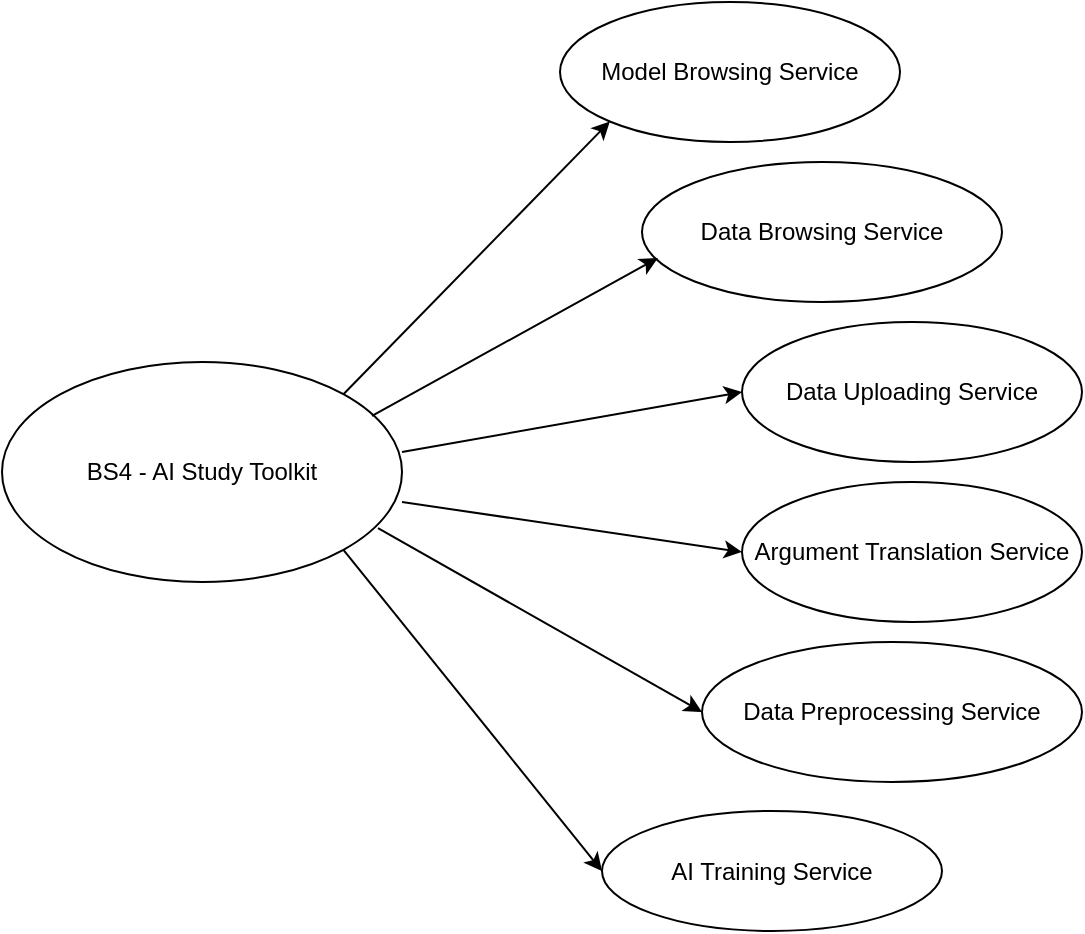 <mxfile version="20.4.0" type="github" pages="6">
  <diagram id="ZM9gZgmKnqBvIaOfygT9" name="第 1 页">
    <mxGraphModel dx="1554" dy="841" grid="1" gridSize="10" guides="1" tooltips="1" connect="1" arrows="1" fold="1" page="1" pageScale="1" pageWidth="827" pageHeight="1169" math="0" shadow="0">
      <root>
        <mxCell id="0" />
        <mxCell id="1" parent="0" />
        <mxCell id="tBWshUBjJdXFIDpicXeC-1" value="BS4 - AI Study Toolkit" style="ellipse;whiteSpace=wrap;html=1;" parent="1" vertex="1">
          <mxGeometry x="50" y="330" width="200" height="110" as="geometry" />
        </mxCell>
        <mxCell id="tBWshUBjJdXFIDpicXeC-2" value="" style="endArrow=classic;html=1;rounded=0;entryX=0;entryY=1;entryDx=0;entryDy=0;exitX=1;exitY=0;exitDx=0;exitDy=0;" parent="1" source="tBWshUBjJdXFIDpicXeC-1" target="tBWshUBjJdXFIDpicXeC-3" edge="1">
          <mxGeometry width="50" height="50" relative="1" as="geometry">
            <mxPoint x="210" y="350" as="sourcePoint" />
            <mxPoint x="350" y="260" as="targetPoint" />
          </mxGeometry>
        </mxCell>
        <mxCell id="tBWshUBjJdXFIDpicXeC-3" value="Model Browsing Service" style="ellipse;whiteSpace=wrap;html=1;" parent="1" vertex="1">
          <mxGeometry x="329" y="150" width="170" height="70" as="geometry" />
        </mxCell>
        <mxCell id="tBWshUBjJdXFIDpicXeC-4" value="Data Browsing Service" style="ellipse;whiteSpace=wrap;html=1;" parent="1" vertex="1">
          <mxGeometry x="370" y="230" width="180" height="70" as="geometry" />
        </mxCell>
        <mxCell id="tBWshUBjJdXFIDpicXeC-5" value="" style="endArrow=classic;html=1;rounded=0;entryX=0.044;entryY=0.686;entryDx=0;entryDy=0;exitX=0.925;exitY=0.245;exitDx=0;exitDy=0;exitPerimeter=0;entryPerimeter=0;" parent="1" source="tBWshUBjJdXFIDpicXeC-1" target="tBWshUBjJdXFIDpicXeC-4" edge="1">
          <mxGeometry width="50" height="50" relative="1" as="geometry">
            <mxPoint x="250" y="370" as="sourcePoint" />
            <mxPoint x="300" y="320" as="targetPoint" />
          </mxGeometry>
        </mxCell>
        <mxCell id="tBWshUBjJdXFIDpicXeC-6" value="Data Uploading Service" style="ellipse;whiteSpace=wrap;html=1;" parent="1" vertex="1">
          <mxGeometry x="420" y="310" width="170" height="70" as="geometry" />
        </mxCell>
        <mxCell id="tBWshUBjJdXFIDpicXeC-7" value="" style="endArrow=classic;html=1;rounded=0;entryX=0;entryY=0.5;entryDx=0;entryDy=0;" parent="1" target="tBWshUBjJdXFIDpicXeC-6" edge="1">
          <mxGeometry width="50" height="50" relative="1" as="geometry">
            <mxPoint x="250" y="375" as="sourcePoint" />
            <mxPoint x="340" y="280" as="targetPoint" />
          </mxGeometry>
        </mxCell>
        <mxCell id="tBWshUBjJdXFIDpicXeC-8" value="AI Training Service" style="ellipse;whiteSpace=wrap;html=1;" parent="1" vertex="1">
          <mxGeometry x="350" y="554.5" width="170" height="60" as="geometry" />
        </mxCell>
        <mxCell id="tBWshUBjJdXFIDpicXeC-9" value="" style="endArrow=classic;html=1;rounded=0;entryX=0;entryY=0.5;entryDx=0;entryDy=0;exitX=1;exitY=1;exitDx=0;exitDy=0;" parent="1" source="tBWshUBjJdXFIDpicXeC-1" target="tBWshUBjJdXFIDpicXeC-8" edge="1">
          <mxGeometry width="50" height="50" relative="1" as="geometry">
            <mxPoint x="240" y="410" as="sourcePoint" />
            <mxPoint x="380" y="380" as="targetPoint" />
          </mxGeometry>
        </mxCell>
        <mxCell id="tBWshUBjJdXFIDpicXeC-10" value="Data Preprocessing Service" style="ellipse;whiteSpace=wrap;html=1;" parent="1" vertex="1">
          <mxGeometry x="400" y="470" width="190" height="70" as="geometry" />
        </mxCell>
        <mxCell id="tBWshUBjJdXFIDpicXeC-11" value="" style="endArrow=classic;html=1;rounded=0;entryX=0;entryY=0.5;entryDx=0;entryDy=0;exitX=0.94;exitY=0.755;exitDx=0;exitDy=0;exitPerimeter=0;" parent="1" source="tBWshUBjJdXFIDpicXeC-1" target="tBWshUBjJdXFIDpicXeC-10" edge="1">
          <mxGeometry width="50" height="50" relative="1" as="geometry">
            <mxPoint x="250" y="390" as="sourcePoint" />
            <mxPoint x="390" y="360" as="targetPoint" />
          </mxGeometry>
        </mxCell>
        <mxCell id="tBWshUBjJdXFIDpicXeC-12" value="Argument Translation Service" style="ellipse;whiteSpace=wrap;html=1;" parent="1" vertex="1">
          <mxGeometry x="420" y="390" width="170" height="70" as="geometry" />
        </mxCell>
        <mxCell id="tBWshUBjJdXFIDpicXeC-13" value="" style="endArrow=classic;html=1;rounded=0;entryX=0;entryY=0.5;entryDx=0;entryDy=0;" parent="1" target="tBWshUBjJdXFIDpicXeC-12" edge="1">
          <mxGeometry width="50" height="50" relative="1" as="geometry">
            <mxPoint x="250" y="400" as="sourcePoint" />
            <mxPoint x="420" y="350" as="targetPoint" />
          </mxGeometry>
        </mxCell>
      </root>
    </mxGraphModel>
  </diagram>
  <diagram id="gby-gCS33DHgH4i-OSZS" name="第 2 页">
    <mxGraphModel dx="1554" dy="841" grid="1" gridSize="10" guides="1" tooltips="1" connect="1" arrows="1" fold="1" page="1" pageScale="1" pageWidth="1169" pageHeight="827" math="0" shadow="0">
      <root>
        <mxCell id="0" />
        <mxCell id="1" parent="0" />
        <mxCell id="F8Q_YgWVzUoTLWM0E3XX-31" value="" style="group;fontSize=15;" parent="1" vertex="1" connectable="0">
          <mxGeometry x="70" y="20" width="500" height="600" as="geometry" />
        </mxCell>
        <mxCell id="F8Q_YgWVzUoTLWM0E3XX-1" value="" style="ellipse;html=1;shape=startState;fillColor=#000000;strokeColor=#FFFFFF;fontSize=15;" parent="F8Q_YgWVzUoTLWM0E3XX-31" vertex="1">
          <mxGeometry x="249.107" width="26.786" height="27.692" as="geometry" />
        </mxCell>
        <mxCell id="F8Q_YgWVzUoTLWM0E3XX-2" value="" style="edgeStyle=orthogonalEdgeStyle;html=1;verticalAlign=bottom;endArrow=open;endSize=8;rounded=0;fontSize=15;" parent="F8Q_YgWVzUoTLWM0E3XX-31" source="F8Q_YgWVzUoTLWM0E3XX-1" edge="1">
          <mxGeometry relative="1" as="geometry">
            <mxPoint x="262.5" y="83.077" as="targetPoint" />
          </mxGeometry>
        </mxCell>
        <mxCell id="F8Q_YgWVzUoTLWM0E3XX-4" value="" style="rhombus;whiteSpace=wrap;html=1;fontSize=15;" parent="F8Q_YgWVzUoTLWM0E3XX-31" vertex="1">
          <mxGeometry x="226.786" y="83.077" width="71.429" height="36.923" as="geometry" />
        </mxCell>
        <mxCell id="F8Q_YgWVzUoTLWM0E3XX-5" value="no" style="edgeStyle=orthogonalEdgeStyle;html=1;align=left;verticalAlign=bottom;endArrow=open;endSize=8;rounded=0;exitX=0.5;exitY=1;exitDx=0;exitDy=0;fontSize=15;" parent="F8Q_YgWVzUoTLWM0E3XX-31" source="F8Q_YgWVzUoTLWM0E3XX-4" edge="1">
          <mxGeometry x="-0.733" y="16" relative="1" as="geometry">
            <mxPoint x="262.5" y="258.462" as="targetPoint" />
            <mxPoint as="offset" />
          </mxGeometry>
        </mxCell>
        <mxCell id="F8Q_YgWVzUoTLWM0E3XX-6" value="yes" style="edgeStyle=orthogonalEdgeStyle;html=1;align=left;verticalAlign=top;endArrow=open;endSize=8;rounded=0;exitX=0;exitY=0.5;exitDx=0;exitDy=0;fontSize=15;" parent="F8Q_YgWVzUoTLWM0E3XX-31" source="F8Q_YgWVzUoTLWM0E3XX-4" edge="1">
          <mxGeometry x="-0.667" y="-30" relative="1" as="geometry">
            <mxPoint x="160.714" y="156.923" as="targetPoint" />
            <mxPoint as="offset" />
          </mxGeometry>
        </mxCell>
        <mxCell id="F8Q_YgWVzUoTLWM0E3XX-7" value="Does the user need a new model?" style="text;align=center;fontStyle=1;verticalAlign=middle;spacingLeft=3;spacingRight=3;strokeColor=none;rotatable=0;points=[[0,0.5],[1,0.5]];portConstraint=eastwest;fontSize=15;" parent="F8Q_YgWVzUoTLWM0E3XX-31" vertex="1">
          <mxGeometry x="334.821" y="55.385" width="71.429" height="36.923" as="geometry" />
        </mxCell>
        <mxCell id="F8Q_YgWVzUoTLWM0E3XX-8" value="Load the model" style="rounded=1;whiteSpace=wrap;html=1;strokeColor=#000000;fillColor=#FFFFFF;fontSize=15;" parent="F8Q_YgWVzUoTLWM0E3XX-31" vertex="1">
          <mxGeometry x="219.643" y="341.538" width="85.714" height="46.154" as="geometry" />
        </mxCell>
        <mxCell id="F8Q_YgWVzUoTLWM0E3XX-10" value="&lt;b style=&quot;font-size: 15px;&quot;&gt;Model&lt;br style=&quot;font-size: 15px;&quot;&gt;Browsing&lt;br style=&quot;font-size: 15px;&quot;&gt;Service&lt;/b&gt;" style="rounded=0;whiteSpace=wrap;html=1;shadow=0;strokeColor=none;fillColor=#CCCCCC;align=left;fontSize=15;" parent="F8Q_YgWVzUoTLWM0E3XX-31" vertex="1">
          <mxGeometry y="156.923" width="214.286" height="73.846" as="geometry" />
        </mxCell>
        <mxCell id="F8Q_YgWVzUoTLWM0E3XX-9" value="Browse the shared models and choose one to work on" style="rounded=1;whiteSpace=wrap;html=1;strokeColor=#000000;fillColor=#FFFFFF;shadow=0;fontSize=15;" parent="F8Q_YgWVzUoTLWM0E3XX-31" vertex="1">
          <mxGeometry x="75" y="166.154" width="133.929" height="55.385" as="geometry" />
        </mxCell>
        <mxCell id="F8Q_YgWVzUoTLWM0E3XX-14" value="" style="rhombus;whiteSpace=wrap;html=1;fontSize=15;" parent="F8Q_YgWVzUoTLWM0E3XX-31" vertex="1">
          <mxGeometry x="226.786" y="258.462" width="71.429" height="36.923" as="geometry" />
        </mxCell>
        <mxCell id="F8Q_YgWVzUoTLWM0E3XX-15" value="" style="edgeStyle=orthogonalEdgeStyle;html=1;align=left;verticalAlign=top;endArrow=open;endSize=8;rounded=0;exitX=0.75;exitY=1;exitDx=0;exitDy=0;entryX=0;entryY=0.5;entryDx=0;entryDy=0;fontSize=15;" parent="F8Q_YgWVzUoTLWM0E3XX-31" source="F8Q_YgWVzUoTLWM0E3XX-10" target="F8Q_YgWVzUoTLWM0E3XX-14" edge="1">
          <mxGeometry x="-0.667" y="-30" relative="1" as="geometry">
            <mxPoint x="187.5" y="360" as="targetPoint" />
            <mxPoint x="175" y="276.923" as="sourcePoint" />
            <Array as="points">
              <mxPoint x="160.714" y="276.923" />
            </Array>
            <mxPoint as="offset" />
          </mxGeometry>
        </mxCell>
        <mxCell id="F8Q_YgWVzUoTLWM0E3XX-16" value="" style="edgeStyle=orthogonalEdgeStyle;html=1;align=left;verticalAlign=top;endArrow=open;endSize=8;rounded=0;exitX=0.5;exitY=1;exitDx=0;exitDy=0;entryX=0.5;entryY=0;entryDx=0;entryDy=0;fontSize=15;" parent="F8Q_YgWVzUoTLWM0E3XX-31" source="F8Q_YgWVzUoTLWM0E3XX-14" target="F8Q_YgWVzUoTLWM0E3XX-8" edge="1">
          <mxGeometry x="-0.667" y="-30" relative="1" as="geometry">
            <mxPoint x="348.214" y="323.077" as="targetPoint" />
            <mxPoint x="262.5" y="323.077" as="sourcePoint" />
            <Array as="points" />
            <mxPoint as="offset" />
          </mxGeometry>
        </mxCell>
        <mxCell id="F8Q_YgWVzUoTLWM0E3XX-17" value="Does the user want to upload data?" style="text;align=center;fontStyle=1;verticalAlign=middle;spacingLeft=3;spacingRight=3;strokeColor=none;rotatable=0;points=[[0,0.5],[1,0.5]];portConstraint=eastwest;fontSize=15;" parent="F8Q_YgWVzUoTLWM0E3XX-31" vertex="1">
          <mxGeometry x="343.75" y="406.154" width="62.5" height="36.923" as="geometry" />
        </mxCell>
        <mxCell id="F8Q_YgWVzUoTLWM0E3XX-18" value="" style="rhombus;whiteSpace=wrap;html=1;fontSize=15;" parent="F8Q_YgWVzUoTLWM0E3XX-31" vertex="1">
          <mxGeometry x="226.786" y="438.462" width="71.429" height="36.923" as="geometry" />
        </mxCell>
        <mxCell id="F8Q_YgWVzUoTLWM0E3XX-23" value="" style="edgeStyle=orthogonalEdgeStyle;html=1;align=left;verticalAlign=top;endArrow=open;endSize=8;rounded=0;entryX=0.5;entryY=0;entryDx=0;entryDy=0;fontSize=15;" parent="F8Q_YgWVzUoTLWM0E3XX-31" target="F8Q_YgWVzUoTLWM0E3XX-18" edge="1">
          <mxGeometry x="-0.667" y="-30" relative="1" as="geometry">
            <mxPoint x="262.5" y="498.462" as="targetPoint" />
            <mxPoint x="262.5" y="387.692" as="sourcePoint" />
            <Array as="points" />
            <mxPoint as="offset" />
          </mxGeometry>
        </mxCell>
        <mxCell id="F8Q_YgWVzUoTLWM0E3XX-24" value="yes" style="edgeStyle=orthogonalEdgeStyle;html=1;align=left;verticalAlign=top;endArrow=open;endSize=8;rounded=0;exitX=0;exitY=0.5;exitDx=0;exitDy=0;fontSize=15;" parent="F8Q_YgWVzUoTLWM0E3XX-31" source="F8Q_YgWVzUoTLWM0E3XX-18" edge="1">
          <mxGeometry x="-0.567" relative="1" as="geometry">
            <mxPoint x="153.571" y="526.154" as="targetPoint" />
            <mxPoint x="219.643" y="461.538" as="sourcePoint" />
            <mxPoint as="offset" />
          </mxGeometry>
        </mxCell>
        <mxCell id="F8Q_YgWVzUoTLWM0E3XX-26" value="no" style="edgeStyle=orthogonalEdgeStyle;html=1;align=left;verticalAlign=top;endArrow=open;endSize=8;rounded=0;exitX=1;exitY=0.5;exitDx=0;exitDy=0;fontSize=15;" parent="F8Q_YgWVzUoTLWM0E3XX-31" source="F8Q_YgWVzUoTLWM0E3XX-18" edge="1">
          <mxGeometry x="-0.92" y="-5" relative="1" as="geometry">
            <mxPoint x="366.071" y="526.154" as="targetPoint" />
            <mxPoint x="421.429" y="466.154" as="sourcePoint" />
            <Array as="points">
              <mxPoint x="366.071" y="456.923" />
            </Array>
            <mxPoint as="offset" />
          </mxGeometry>
        </mxCell>
        <mxCell id="F8Q_YgWVzUoTLWM0E3XX-27" value="&lt;b style=&quot;font-size: 15px;&quot;&gt;Data &lt;br style=&quot;font-size: 15px;&quot;&gt;Uploading&lt;br style=&quot;font-size: 15px;&quot;&gt;Service&lt;/b&gt;" style="rounded=0;whiteSpace=wrap;html=1;shadow=0;strokeColor=none;fillColor=#CCCCCC;align=left;fontSize=15;" parent="F8Q_YgWVzUoTLWM0E3XX-31" vertex="1">
          <mxGeometry x="26.786" y="526.154" width="214.286" height="73.846" as="geometry" />
        </mxCell>
        <mxCell id="F8Q_YgWVzUoTLWM0E3XX-28" value="Upload the data" style="rounded=1;whiteSpace=wrap;html=1;strokeColor=#000000;fillColor=#FFFFFF;shadow=0;fontSize=15;" parent="F8Q_YgWVzUoTLWM0E3XX-31" vertex="1">
          <mxGeometry x="98.214" y="535.385" width="133.929" height="55.385" as="geometry" />
        </mxCell>
        <mxCell id="F8Q_YgWVzUoTLWM0E3XX-29" value="&lt;b style=&quot;font-size: 15px;&quot;&gt;Data &lt;br style=&quot;font-size: 15px;&quot;&gt;Browsing&lt;br style=&quot;font-size: 15px;&quot;&gt;Service&lt;/b&gt;" style="rounded=0;whiteSpace=wrap;html=1;shadow=0;strokeColor=none;fillColor=#CCCCCC;align=right;fontSize=15;" parent="F8Q_YgWVzUoTLWM0E3XX-31" vertex="1">
          <mxGeometry x="285.714" y="526.154" width="214.286" height="73.846" as="geometry" />
        </mxCell>
        <mxCell id="F8Q_YgWVzUoTLWM0E3XX-30" value="Browse the shared data and choose a data set" style="rounded=1;whiteSpace=wrap;html=1;strokeColor=#000000;fillColor=#FFFFFF;shadow=0;fontSize=15;" parent="F8Q_YgWVzUoTLWM0E3XX-31" vertex="1">
          <mxGeometry x="294.643" y="535.385" width="133.929" height="55.385" as="geometry" />
        </mxCell>
        <mxCell id="F8Q_YgWVzUoTLWM0E3XX-32" value="&lt;b style=&quot;font-size: 15px;&quot;&gt;Data &lt;br style=&quot;font-size: 15px;&quot;&gt;Preprocessing&lt;br style=&quot;font-size: 15px;&quot;&gt;Service&lt;/b&gt;" style="rounded=0;whiteSpace=wrap;html=1;shadow=0;strokeColor=none;fillColor=#CCCCCC;align=left;fontSize=15;" parent="1" vertex="1">
          <mxGeometry x="96.786" y="660.004" width="214.286" height="73.846" as="geometry" />
        </mxCell>
        <mxCell id="F8Q_YgWVzUoTLWM0E3XX-33" value="Preprocess the data" style="rounded=1;whiteSpace=wrap;html=1;strokeColor=#000000;fillColor=#FFFFFF;shadow=0;fontSize=15;" parent="1" vertex="1">
          <mxGeometry x="190" y="669.23" width="112.14" height="55.38" as="geometry" />
        </mxCell>
        <mxCell id="F8Q_YgWVzUoTLWM0E3XX-35" value="" style="edgeStyle=orthogonalEdgeStyle;html=1;align=left;verticalAlign=top;endArrow=open;endSize=8;rounded=0;fontSize=15;" parent="1" edge="1">
          <mxGeometry x="-0.667" y="-30" relative="1" as="geometry">
            <mxPoint x="225" y="660" as="targetPoint" />
            <mxPoint x="225" y="620" as="sourcePoint" />
            <Array as="points" />
            <mxPoint as="offset" />
          </mxGeometry>
        </mxCell>
        <mxCell id="F8Q_YgWVzUoTLWM0E3XX-36" value="" style="rhombus;whiteSpace=wrap;html=1;fontSize=15;" parent="1" vertex="1">
          <mxGeometry x="302.136" y="750.002" width="71.429" height="36.923" as="geometry" />
        </mxCell>
        <mxCell id="F8Q_YgWVzUoTLWM0E3XX-37" value="" style="edgeStyle=orthogonalEdgeStyle;html=1;align=left;verticalAlign=top;endArrow=open;endSize=8;rounded=0;entryX=1;entryY=0.5;entryDx=0;entryDy=0;fontSize=15;" parent="1" target="F8Q_YgWVzUoTLWM0E3XX-36" edge="1">
          <mxGeometry x="-0.667" y="-30" relative="1" as="geometry">
            <mxPoint x="370" y="730" as="targetPoint" />
            <mxPoint x="440" y="620" as="sourcePoint" />
            <Array as="points">
              <mxPoint x="440" y="769" />
            </Array>
            <mxPoint as="offset" />
          </mxGeometry>
        </mxCell>
        <mxCell id="F8Q_YgWVzUoTLWM0E3XX-39" value="" style="edgeStyle=orthogonalEdgeStyle;html=1;align=left;verticalAlign=top;endArrow=open;endSize=8;rounded=0;exitX=0.75;exitY=1;exitDx=0;exitDy=0;entryX=0;entryY=0.5;entryDx=0;entryDy=0;fontSize=15;" parent="1" target="F8Q_YgWVzUoTLWM0E3XX-36" edge="1">
          <mxGeometry x="-0.667" y="-30" relative="1" as="geometry">
            <mxPoint x="293.086" y="781.153" as="targetPoint" />
            <mxPoint x="227.014" y="734.999" as="sourcePoint" />
            <Array as="points">
              <mxPoint x="227" y="768" />
            </Array>
            <mxPoint as="offset" />
          </mxGeometry>
        </mxCell>
        <mxCell id="F8Q_YgWVzUoTLWM0E3XX-40" value="" style="edgeStyle=orthogonalEdgeStyle;html=1;align=left;verticalAlign=bottom;endArrow=open;endSize=8;rounded=0;exitX=0.5;exitY=1;exitDx=0;exitDy=0;entryX=0.5;entryY=0;entryDx=0;entryDy=0;fontSize=15;" parent="1" source="F8Q_YgWVzUoTLWM0E3XX-36" target="F8Q_YgWVzUoTLWM0E3XX-42" edge="1">
          <mxGeometry x="-0.733" y="16" relative="1" as="geometry">
            <mxPoint x="760" y="70" as="targetPoint" />
            <mxPoint x="345.89" y="810" as="sourcePoint" />
            <Array as="points">
              <mxPoint x="338" y="830" />
              <mxPoint x="610" y="830" />
              <mxPoint x="610" y="30" />
              <mxPoint x="806" y="30" />
            </Array>
            <mxPoint as="offset" />
          </mxGeometry>
        </mxCell>
        <mxCell id="F8Q_YgWVzUoTLWM0E3XX-42" value="" style="rhombus;whiteSpace=wrap;html=1;fontSize=15;" parent="1" vertex="1">
          <mxGeometry x="769.996" y="70.002" width="71.429" height="36.923" as="geometry" />
        </mxCell>
        <mxCell id="F8Q_YgWVzUoTLWM0E3XX-43" value="Does the user want to &#xa;specify other arguments?" style="text;align=center;fontStyle=1;verticalAlign=middle;spacingLeft=3;spacingRight=3;strokeColor=none;rotatable=0;points=[[0,0.5],[1,0.5]];portConstraint=eastwest;fontSize=15;" parent="1" vertex="1">
          <mxGeometry x="870" y="40.004" width="62.5" height="36.923" as="geometry" />
        </mxCell>
        <mxCell id="F8Q_YgWVzUoTLWM0E3XX-44" value="no" style="edgeStyle=orthogonalEdgeStyle;html=1;align=left;verticalAlign=bottom;endArrow=open;endSize=8;rounded=0;exitX=0.5;exitY=1;exitDx=0;exitDy=0;entryX=0.5;entryY=0;entryDx=0;entryDy=0;fontSize=15;" parent="1" target="F8Q_YgWVzUoTLWM0E3XX-48" edge="1">
          <mxGeometry x="-0.812" y="-26" relative="1" as="geometry">
            <mxPoint x="806" y="245.462" as="targetPoint" />
            <mxPoint x="806" y="107" as="sourcePoint" />
            <mxPoint as="offset" />
          </mxGeometry>
        </mxCell>
        <mxCell id="F8Q_YgWVzUoTLWM0E3XX-45" value="yes" style="edgeStyle=orthogonalEdgeStyle;html=1;align=left;verticalAlign=top;endArrow=open;endSize=8;rounded=0;exitX=1;exitY=0.5;exitDx=0;exitDy=0;entryX=0.343;entryY=-0.047;entryDx=0;entryDy=0;entryPerimeter=0;fontSize=15;" parent="1" source="F8Q_YgWVzUoTLWM0E3XX-42" target="F8Q_YgWVzUoTLWM0E3XX-46" edge="1">
          <mxGeometry x="-0.908" y="8" relative="1" as="geometry">
            <mxPoint x="940.014" y="176.923" as="targetPoint" />
            <mxPoint x="1006.086" y="121.538" as="sourcePoint" />
            <mxPoint as="offset" />
          </mxGeometry>
        </mxCell>
        <mxCell id="F8Q_YgWVzUoTLWM0E3XX-46" value="&lt;b style=&quot;font-size: 15px;&quot;&gt;Argument&lt;br style=&quot;font-size: 15px;&quot;&gt;Translation&lt;br style=&quot;font-size: 15px;&quot;&gt;Service&lt;br style=&quot;font-size: 15px;&quot;&gt;&lt;/b&gt;" style="rounded=0;whiteSpace=wrap;html=1;shadow=0;strokeColor=none;fillColor=#CCCCCC;align=right;fontSize=15;" parent="1" vertex="1">
          <mxGeometry x="860" y="140" width="230" height="73.85" as="geometry" />
        </mxCell>
        <mxCell id="F8Q_YgWVzUoTLWM0E3XX-47" value="Translate the user specified argument to machine learning arguments" style="rounded=1;whiteSpace=wrap;html=1;strokeColor=#000000;fillColor=#FFFFFF;shadow=0;fontSize=15;" parent="1" vertex="1">
          <mxGeometry x="868.93" y="149.23" width="151.07" height="55.38" as="geometry" />
        </mxCell>
        <mxCell id="F8Q_YgWVzUoTLWM0E3XX-48" value="" style="rhombus;whiteSpace=wrap;html=1;fontSize=15;" parent="1" vertex="1">
          <mxGeometry x="769.996" y="250.002" width="71.429" height="36.923" as="geometry" />
        </mxCell>
        <mxCell id="F8Q_YgWVzUoTLWM0E3XX-50" value="" style="edgeStyle=orthogonalEdgeStyle;html=1;align=left;verticalAlign=top;endArrow=open;endSize=8;rounded=0;entryX=1;entryY=0.5;entryDx=0;entryDy=0;exitX=0.352;exitY=0.995;exitDx=0;exitDy=0;exitPerimeter=0;fontSize=15;" parent="1" source="F8Q_YgWVzUoTLWM0E3XX-46" target="F8Q_YgWVzUoTLWM0E3XX-48" edge="1">
          <mxGeometry x="-0.667" y="-30" relative="1" as="geometry">
            <mxPoint x="841" y="270" as="targetPoint" />
            <mxPoint x="940.44" y="250" as="sourcePoint" />
            <Array as="points">
              <mxPoint x="941" y="268" />
            </Array>
            <mxPoint as="offset" />
          </mxGeometry>
        </mxCell>
        <mxCell id="F8Q_YgWVzUoTLWM0E3XX-52" value="&lt;b style=&quot;font-size: 15px;&quot;&gt;AI&lt;br style=&quot;font-size: 15px;&quot;&gt;Training&lt;br style=&quot;font-size: 15px;&quot;&gt;Service&lt;br style=&quot;font-size: 15px;&quot;&gt;&lt;/b&gt;" style="rounded=0;whiteSpace=wrap;html=1;shadow=0;strokeColor=none;fillColor=#CCCCCC;align=right;fontSize=15;" parent="1" vertex="1">
          <mxGeometry x="720" y="360" width="220" height="73.85" as="geometry" />
        </mxCell>
        <mxCell id="F8Q_YgWVzUoTLWM0E3XX-53" value="Train the AI mode" style="rounded=1;whiteSpace=wrap;html=1;strokeColor=#000000;fillColor=#FFFFFF;shadow=0;fontSize=15;" parent="1" vertex="1">
          <mxGeometry x="728.93" y="369.23" width="151.07" height="55.38" as="geometry" />
        </mxCell>
        <mxCell id="F8Q_YgWVzUoTLWM0E3XX-54" value="" style="edgeStyle=orthogonalEdgeStyle;html=1;align=left;verticalAlign=bottom;endArrow=open;endSize=8;rounded=0;exitX=0.5;exitY=1;exitDx=0;exitDy=0;entryX=0.386;entryY=-0.02;entryDx=0;entryDy=0;entryPerimeter=0;fontSize=15;" parent="1" source="F8Q_YgWVzUoTLWM0E3XX-48" target="F8Q_YgWVzUoTLWM0E3XX-52" edge="1">
          <mxGeometry x="-0.812" y="-26" relative="1" as="geometry">
            <mxPoint x="1029.71" y="573.002" as="targetPoint" />
            <mxPoint x="1030" y="390" as="sourcePoint" />
            <mxPoint as="offset" />
          </mxGeometry>
        </mxCell>
        <mxCell id="F8Q_YgWVzUoTLWM0E3XX-55" value="" style="rhombus;whiteSpace=wrap;html=1;fontSize=15;" parent="1" vertex="1">
          <mxGeometry x="768.746" y="500.002" width="71.429" height="36.923" as="geometry" />
        </mxCell>
        <mxCell id="F8Q_YgWVzUoTLWM0E3XX-57" value="" style="edgeStyle=orthogonalEdgeStyle;html=1;align=left;verticalAlign=top;endArrow=open;endSize=8;rounded=0;fontSize=15;" parent="1" edge="1">
          <mxGeometry x="-0.667" y="-30" relative="1" as="geometry">
            <mxPoint x="805.21" y="501.85" as="targetPoint" />
            <mxPoint x="805.65" y="433.85" as="sourcePoint" />
            <Array as="points">
              <mxPoint x="805.21" y="461.85" />
              <mxPoint x="805.21" y="461.85" />
            </Array>
            <mxPoint as="offset" />
          </mxGeometry>
        </mxCell>
        <mxCell id="F8Q_YgWVzUoTLWM0E3XX-58" value="Does the user want to share the model?" style="text;align=center;fontStyle=1;verticalAlign=middle;spacingLeft=3;spacingRight=3;strokeColor=none;rotatable=0;points=[[0,0.5],[1,0.5]];portConstraint=eastwest;fontSize=15;" parent="1" vertex="1">
          <mxGeometry x="923.21" y="470.004" width="62.5" height="36.923" as="geometry" />
        </mxCell>
        <mxCell id="F8Q_YgWVzUoTLWM0E3XX-59" value="" style="rhombus;whiteSpace=wrap;html=1;fontSize=15;" parent="1" vertex="1">
          <mxGeometry x="768.746" y="660.002" width="71.429" height="36.923" as="geometry" />
        </mxCell>
        <mxCell id="F8Q_YgWVzUoTLWM0E3XX-60" value="no" style="edgeStyle=orthogonalEdgeStyle;html=1;align=left;verticalAlign=bottom;endArrow=open;endSize=8;rounded=0;exitX=0.5;exitY=1;exitDx=0;exitDy=0;entryX=0.5;entryY=0;entryDx=0;entryDy=0;fontSize=15;" parent="1" source="F8Q_YgWVzUoTLWM0E3XX-55" target="F8Q_YgWVzUoTLWM0E3XX-59" edge="1">
          <mxGeometry x="-0.51" y="-26" relative="1" as="geometry">
            <mxPoint x="806" y="630" as="targetPoint" />
            <mxPoint x="760" y="590" as="sourcePoint" />
            <Array as="points">
              <mxPoint x="805" y="599" />
              <mxPoint x="804" y="620" />
            </Array>
            <mxPoint as="offset" />
          </mxGeometry>
        </mxCell>
        <mxCell id="F8Q_YgWVzUoTLWM0E3XX-61" value="Share the model" style="rounded=1;whiteSpace=wrap;html=1;strokeColor=#000000;fillColor=#FFFFFF;fontSize=15;" parent="1" vertex="1">
          <mxGeometry x="890" y="580" width="95.71" height="46.15" as="geometry" />
        </mxCell>
        <mxCell id="F8Q_YgWVzUoTLWM0E3XX-62" value="yes" style="edgeStyle=orthogonalEdgeStyle;html=1;align=left;verticalAlign=top;endArrow=open;endSize=8;rounded=0;exitX=1;exitY=0.5;exitDx=0;exitDy=0;entryX=0.5;entryY=0;entryDx=0;entryDy=0;fontSize=15;" parent="1" source="F8Q_YgWVzUoTLWM0E3XX-55" target="F8Q_YgWVzUoTLWM0E3XX-61" edge="1">
          <mxGeometry x="-0.977" relative="1" as="geometry">
            <mxPoint x="929.971" y="659.254" as="targetPoint" />
            <mxPoint x="910" y="580" as="sourcePoint" />
            <Array as="points">
              <mxPoint x="938" y="519" />
            </Array>
            <mxPoint as="offset" />
          </mxGeometry>
        </mxCell>
        <mxCell id="F8Q_YgWVzUoTLWM0E3XX-63" value="" style="edgeStyle=orthogonalEdgeStyle;html=1;align=left;verticalAlign=top;endArrow=open;endSize=8;rounded=0;fontSize=15;" parent="1" edge="1">
          <mxGeometry x="-0.667" y="-30" relative="1" as="geometry">
            <mxPoint x="841" y="680" as="targetPoint" />
            <mxPoint x="938" y="630" as="sourcePoint" />
            <Array as="points">
              <mxPoint x="938" y="680" />
              <mxPoint x="841" y="680" />
            </Array>
            <mxPoint as="offset" />
          </mxGeometry>
        </mxCell>
        <mxCell id="F8Q_YgWVzUoTLWM0E3XX-65" value="" style="edgeStyle=orthogonalEdgeStyle;html=1;align=left;verticalAlign=top;endArrow=open;endSize=8;rounded=0;exitX=0.5;exitY=1;exitDx=0;exitDy=0;entryX=0.5;entryY=0;entryDx=0;entryDy=0;fontSize=15;" parent="1" source="F8Q_YgWVzUoTLWM0E3XX-59" target="F8Q_YgWVzUoTLWM0E3XX-66" edge="1">
          <mxGeometry x="-0.667" y="-30" relative="1" as="geometry">
            <mxPoint x="790" y="770" as="targetPoint" />
            <mxPoint x="816.44" y="482" as="sourcePoint" />
            <Array as="points">
              <mxPoint x="805" y="770" />
              <mxPoint x="804" y="780" />
            </Array>
            <mxPoint as="offset" />
          </mxGeometry>
        </mxCell>
        <mxCell id="F8Q_YgWVzUoTLWM0E3XX-66" value="" style="ellipse;html=1;shape=endState;fillColor=#000000;strokeColor=#ff0000;shadow=0;fontSize=15;" parent="1" vertex="1">
          <mxGeometry x="789.46" y="770" width="30" height="30" as="geometry" />
        </mxCell>
      </root>
    </mxGraphModel>
  </diagram>
  <diagram id="9qN_0NGPByzpBwy45GEZ" name="第 3 页">
    <mxGraphModel dx="1554" dy="841" grid="1" gridSize="10" guides="1" tooltips="1" connect="1" arrows="1" fold="1" page="1" pageScale="1" pageWidth="1169" pageHeight="827" math="0" shadow="0">
      <root>
        <mxCell id="0" />
        <mxCell id="1" parent="0" />
        <mxCell id="7DTtcrkK7o2N1LtYchS--1" value="Healthcare Service Provider" style="rounded=0;whiteSpace=wrap;html=1;shadow=0;strokeColor=#000000;fontSize=15;fillColor=#CCCCCC;" parent="1" vertex="1">
          <mxGeometry x="350" y="284" width="220" height="80" as="geometry" />
        </mxCell>
        <mxCell id="7DTtcrkK7o2N1LtYchS--2" value="Medical Researchers" style="rounded=0;whiteSpace=wrap;html=1;shadow=0;strokeColor=#000000;fontSize=15;fillColor=none;" parent="1" vertex="1">
          <mxGeometry x="730" y="170" width="220" height="80" as="geometry" />
        </mxCell>
        <mxCell id="7DTtcrkK7o2N1LtYchS--3" value="Patients" style="rounded=0;whiteSpace=wrap;html=1;shadow=0;strokeColor=#000000;fontSize=15;fillColor=none;" parent="1" vertex="1">
          <mxGeometry x="730" y="414" width="220" height="80" as="geometry" />
        </mxCell>
        <mxCell id="7DTtcrkK7o2N1LtYchS--4" value="" style="endArrow=classic;html=1;rounded=0;fontSize=15;" parent="1" edge="1">
          <mxGeometry width="50" height="50" relative="1" as="geometry">
            <mxPoint x="70" y="260" as="sourcePoint" />
            <mxPoint x="140" y="260" as="targetPoint" />
          </mxGeometry>
        </mxCell>
        <mxCell id="7DTtcrkK7o2N1LtYchS--5" value="" style="rounded=0;whiteSpace=wrap;html=1;shadow=0;strokeColor=#000000;fontSize=15;fillColor=#CCCCCC;" parent="1" vertex="1">
          <mxGeometry x="70" y="301" width="70" height="30" as="geometry" />
        </mxCell>
        <mxCell id="7DTtcrkK7o2N1LtYchS--7" value="" style="rounded=0;whiteSpace=wrap;html=1;shadow=0;strokeColor=#000000;fontSize=15;fillColor=none;" parent="1" vertex="1">
          <mxGeometry x="70" y="365" width="70" height="30" as="geometry" />
        </mxCell>
        <mxCell id="7DTtcrkK7o2N1LtYchS--8" value="Business interaction" style="text;html=1;strokeColor=none;fillColor=none;align=center;verticalAlign=middle;whiteSpace=wrap;rounded=0;shadow=0;fontSize=15;" parent="1" vertex="1">
          <mxGeometry x="160" y="240" width="140" height="40" as="geometry" />
        </mxCell>
        <mxCell id="7DTtcrkK7o2N1LtYchS--9" value="Stakeholder" style="text;html=1;strokeColor=none;fillColor=none;align=left;verticalAlign=middle;whiteSpace=wrap;rounded=0;shadow=0;fontSize=15;" parent="1" vertex="1">
          <mxGeometry x="160" y="296" width="140" height="40" as="geometry" />
        </mxCell>
        <mxCell id="7DTtcrkK7o2N1LtYchS--10" value="&lt;div style=&quot;&quot;&gt;&lt;span style=&quot;background-color: initial;&quot;&gt;End Users&lt;/span&gt;&lt;/div&gt;" style="text;html=1;strokeColor=none;fillColor=none;align=left;verticalAlign=middle;whiteSpace=wrap;rounded=0;shadow=0;fontSize=15;" parent="1" vertex="1">
          <mxGeometry x="160" y="360" width="140" height="40" as="geometry" />
        </mxCell>
        <mxCell id="7DTtcrkK7o2N1LtYchS--11" value="" style="endArrow=classic;html=1;rounded=0;fontSize=15;exitX=0.343;exitY=1.013;exitDx=0;exitDy=0;entryX=0;entryY=0.75;entryDx=0;entryDy=0;exitPerimeter=0;" parent="1" source="7DTtcrkK7o2N1LtYchS--1" target="7DTtcrkK7o2N1LtYchS--3" edge="1">
          <mxGeometry width="50" height="50" relative="1" as="geometry">
            <mxPoint x="500" y="550" as="sourcePoint" />
            <mxPoint x="460" y="490" as="targetPoint" />
            <Array as="points">
              <mxPoint x="426" y="473" />
            </Array>
          </mxGeometry>
        </mxCell>
        <mxCell id="7DTtcrkK7o2N1LtYchS--12" value="Provide IOT devices" style="edgeLabel;html=1;align=center;verticalAlign=middle;resizable=0;points=[];fontSize=15;" parent="7DTtcrkK7o2N1LtYchS--11" vertex="1" connectable="0">
          <mxGeometry x="-0.131" y="2" relative="1" as="geometry">
            <mxPoint x="34" y="2" as="offset" />
          </mxGeometry>
        </mxCell>
        <mxCell id="7DTtcrkK7o2N1LtYchS--13" value="Share data" style="endArrow=classic;html=1;rounded=0;fontSize=15;entryX=0.684;entryY=0.988;entryDx=0;entryDy=0;entryPerimeter=0;" parent="1" target="7DTtcrkK7o2N1LtYchS--1" edge="1">
          <mxGeometry width="50" height="50" relative="1" as="geometry">
            <mxPoint x="730" y="440" as="sourcePoint" />
            <mxPoint x="640" y="370" as="targetPoint" />
            <Array as="points">
              <mxPoint x="500" y="440" />
            </Array>
          </mxGeometry>
        </mxCell>
        <mxCell id="7DTtcrkK7o2N1LtYchS--14" value="Share AI model" style="endArrow=classic;html=1;rounded=0;fontSize=15;entryX=0.325;entryY=-0.012;entryDx=0;entryDy=0;entryPerimeter=0;exitX=0;exitY=0.25;exitDx=0;exitDy=0;" parent="1" source="7DTtcrkK7o2N1LtYchS--2" target="7DTtcrkK7o2N1LtYchS--1" edge="1">
          <mxGeometry width="50" height="50" relative="1" as="geometry">
            <mxPoint x="730" y="196.96" as="sourcePoint" />
            <mxPoint x="500.48" y="120.0" as="targetPoint" />
            <Array as="points">
              <mxPoint x="422" y="189" />
            </Array>
          </mxGeometry>
        </mxCell>
        <mxCell id="7DTtcrkK7o2N1LtYchS--16" value="" style="endArrow=classic;html=1;rounded=0;fontSize=15;exitX=0.68;exitY=0;exitDx=0;exitDy=0;entryX=0;entryY=0.75;entryDx=0;entryDy=0;exitPerimeter=0;" parent="1" source="7DTtcrkK7o2N1LtYchS--1" edge="1">
          <mxGeometry width="50" height="50" relative="1" as="geometry">
            <mxPoint x="425.46" y="110.0" as="sourcePoint" />
            <mxPoint x="730" y="218.96" as="targetPoint" />
            <Array as="points">
              <mxPoint x="500" y="219" />
            </Array>
          </mxGeometry>
        </mxCell>
        <mxCell id="7DTtcrkK7o2N1LtYchS--17" value="Provide training platform" style="edgeLabel;html=1;align=center;verticalAlign=middle;resizable=0;points=[];fontSize=15;" parent="7DTtcrkK7o2N1LtYchS--16" vertex="1" connectable="0">
          <mxGeometry x="-0.131" y="2" relative="1" as="geometry">
            <mxPoint x="34" y="2" as="offset" />
          </mxGeometry>
        </mxCell>
      </root>
    </mxGraphModel>
  </diagram>
  <diagram id="9Kr7ji00fp_O0lQ42lx-" name="第 4 页">
    <mxGraphModel dx="1554" dy="841" grid="1" gridSize="10" guides="1" tooltips="1" connect="1" arrows="1" fold="1" page="1" pageScale="1" pageWidth="1169" pageHeight="827" math="0" shadow="0">
      <root>
        <mxCell id="0" />
        <mxCell id="1" parent="0" />
        <mxCell id="lbOEgNx5j9_hdITmpDD1-1" value="Healthcare Service Provider" style="shape=umlActor;verticalLabelPosition=bottom;verticalAlign=top;html=1;outlineConnect=0;shadow=0;strokeColor=#000000;fontSize=15;fillColor=none;" parent="1" vertex="1">
          <mxGeometry x="1010" y="460" width="50" height="100" as="geometry" />
        </mxCell>
        <mxCell id="lbOEgNx5j9_hdITmpDD1-4" value="" style="endArrow=none;dashed=1;html=1;rounded=0;fontSize=15;exitX=1;exitY=0.5;exitDx=0;exitDy=0;entryX=0.54;entryY=0.36;entryDx=0;entryDy=0;entryPerimeter=0;" parent="1" source="uTHesHLLFEAxmCigzYdv-8" target="lbOEgNx5j9_hdITmpDD1-1" edge="1">
          <mxGeometry width="50" height="50" relative="1" as="geometry">
            <mxPoint x="200" y="510" as="sourcePoint" />
            <mxPoint x="480" y="540" as="targetPoint" />
          </mxGeometry>
        </mxCell>
        <mxCell id="uTHesHLLFEAxmCigzYdv-1" value="&lt;b&gt;BS4 - AI Study Toolkit&lt;/b&gt;" style="ellipse;whiteSpace=wrap;html=1;fillColor=#d5e8d4;strokeColor=#82b366;" parent="1" vertex="1">
          <mxGeometry x="220" y="205.5" width="200" height="110" as="geometry" />
        </mxCell>
        <mxCell id="uTHesHLLFEAxmCigzYdv-2" value="" style="endArrow=classic;html=1;rounded=0;entryX=0;entryY=1;entryDx=0;entryDy=0;exitX=1;exitY=0;exitDx=0;exitDy=0;" parent="1" source="uTHesHLLFEAxmCigzYdv-1" target="uTHesHLLFEAxmCigzYdv-3" edge="1">
          <mxGeometry width="50" height="50" relative="1" as="geometry">
            <mxPoint x="380" y="225.5" as="sourcePoint" />
            <mxPoint x="520" y="135.5" as="targetPoint" />
          </mxGeometry>
        </mxCell>
        <mxCell id="uTHesHLLFEAxmCigzYdv-3" value="Model Browsing Service" style="ellipse;whiteSpace=wrap;html=1;fillColor=#d5e8d4;strokeColor=#82b366;" parent="1" vertex="1">
          <mxGeometry x="540" y="20" width="170" height="70" as="geometry" />
        </mxCell>
        <mxCell id="uTHesHLLFEAxmCigzYdv-4" value="Data Browsing Service" style="ellipse;whiteSpace=wrap;html=1;fillColor=#d5e8d4;strokeColor=#82b366;" parent="1" vertex="1">
          <mxGeometry x="540" y="105.5" width="180" height="70" as="geometry" />
        </mxCell>
        <mxCell id="uTHesHLLFEAxmCigzYdv-5" value="" style="endArrow=classic;html=1;rounded=0;entryX=0.044;entryY=0.686;entryDx=0;entryDy=0;exitX=0.925;exitY=0.245;exitDx=0;exitDy=0;exitPerimeter=0;entryPerimeter=0;" parent="1" source="uTHesHLLFEAxmCigzYdv-1" target="uTHesHLLFEAxmCigzYdv-4" edge="1">
          <mxGeometry width="50" height="50" relative="1" as="geometry">
            <mxPoint x="420" y="245.5" as="sourcePoint" />
            <mxPoint x="470" y="195.5" as="targetPoint" />
          </mxGeometry>
        </mxCell>
        <mxCell id="uTHesHLLFEAxmCigzYdv-6" value="Data Uploading Service" style="ellipse;whiteSpace=wrap;html=1;fillColor=#d5e8d4;strokeColor=#82b366;" parent="1" vertex="1">
          <mxGeometry x="590" y="185.5" width="170" height="70" as="geometry" />
        </mxCell>
        <mxCell id="uTHesHLLFEAxmCigzYdv-7" value="" style="endArrow=classic;html=1;rounded=0;entryX=0;entryY=0.5;entryDx=0;entryDy=0;" parent="1" target="uTHesHLLFEAxmCigzYdv-6" edge="1">
          <mxGeometry width="50" height="50" relative="1" as="geometry">
            <mxPoint x="420" y="250.5" as="sourcePoint" />
            <mxPoint x="510" y="155.5" as="targetPoint" />
          </mxGeometry>
        </mxCell>
        <mxCell id="uTHesHLLFEAxmCigzYdv-8" value="AI Training Service" style="ellipse;whiteSpace=wrap;html=1;fillColor=#d5e8d4;strokeColor=#82b366;" parent="1" vertex="1">
          <mxGeometry x="520" y="430" width="170" height="60" as="geometry" />
        </mxCell>
        <mxCell id="uTHesHLLFEAxmCigzYdv-9" value="" style="endArrow=classic;html=1;rounded=0;entryX=0;entryY=0.5;entryDx=0;entryDy=0;exitX=1;exitY=1;exitDx=0;exitDy=0;" parent="1" source="uTHesHLLFEAxmCigzYdv-1" target="uTHesHLLFEAxmCigzYdv-8" edge="1">
          <mxGeometry width="50" height="50" relative="1" as="geometry">
            <mxPoint x="410" y="285.5" as="sourcePoint" />
            <mxPoint x="550" y="255.5" as="targetPoint" />
          </mxGeometry>
        </mxCell>
        <mxCell id="uTHesHLLFEAxmCigzYdv-10" value="Data Preprocessing Service" style="ellipse;whiteSpace=wrap;html=1;fillColor=#d5e8d4;strokeColor=#82b366;" parent="1" vertex="1">
          <mxGeometry x="550" y="344" width="190" height="70" as="geometry" />
        </mxCell>
        <mxCell id="uTHesHLLFEAxmCigzYdv-11" value="" style="endArrow=classic;html=1;rounded=0;entryX=0;entryY=0.5;entryDx=0;entryDy=0;exitX=0.94;exitY=0.755;exitDx=0;exitDy=0;exitPerimeter=0;" parent="1" source="uTHesHLLFEAxmCigzYdv-1" target="uTHesHLLFEAxmCigzYdv-10" edge="1">
          <mxGeometry width="50" height="50" relative="1" as="geometry">
            <mxPoint x="420" y="265.5" as="sourcePoint" />
            <mxPoint x="560" y="235.5" as="targetPoint" />
          </mxGeometry>
        </mxCell>
        <mxCell id="uTHesHLLFEAxmCigzYdv-12" value="Argument Translation Service" style="ellipse;whiteSpace=wrap;html=1;fillColor=#d5e8d4;strokeColor=#82b366;" parent="1" vertex="1">
          <mxGeometry x="590" y="265.5" width="170" height="70" as="geometry" />
        </mxCell>
        <mxCell id="uTHesHLLFEAxmCigzYdv-13" value="" style="endArrow=classic;html=1;rounded=0;entryX=0;entryY=0.5;entryDx=0;entryDy=0;" parent="1" target="uTHesHLLFEAxmCigzYdv-12" edge="1">
          <mxGeometry width="50" height="50" relative="1" as="geometry">
            <mxPoint x="420" y="275.5" as="sourcePoint" />
            <mxPoint x="590" y="225.5" as="targetPoint" />
          </mxGeometry>
        </mxCell>
        <mxCell id="uTHesHLLFEAxmCigzYdv-14" value="" style="endArrow=none;dashed=1;html=1;rounded=0;fontSize=15;exitX=1;exitY=0.5;exitDx=0;exitDy=0;" parent="1" source="uTHesHLLFEAxmCigzYdv-3" edge="1">
          <mxGeometry width="50" height="50" relative="1" as="geometry">
            <mxPoint x="822" y="330" as="sourcePoint" />
            <mxPoint x="1030" y="500" as="targetPoint" />
          </mxGeometry>
        </mxCell>
        <mxCell id="uTHesHLLFEAxmCigzYdv-15" value="" style="endArrow=none;dashed=1;html=1;rounded=0;fontSize=15;exitX=1;exitY=0.5;exitDx=0;exitDy=0;" parent="1" source="uTHesHLLFEAxmCigzYdv-4" target="lbOEgNx5j9_hdITmpDD1-1" edge="1">
          <mxGeometry width="50" height="50" relative="1" as="geometry">
            <mxPoint x="770" as="sourcePoint" />
            <mxPoint x="1090" y="445" as="targetPoint" />
          </mxGeometry>
        </mxCell>
        <mxCell id="uTHesHLLFEAxmCigzYdv-16" value="" style="endArrow=none;dashed=1;html=1;rounded=0;fontSize=15;exitX=1;exitY=0.5;exitDx=0;exitDy=0;" parent="1" source="uTHesHLLFEAxmCigzYdv-6" target="lbOEgNx5j9_hdITmpDD1-1" edge="1">
          <mxGeometry width="50" height="50" relative="1" as="geometry">
            <mxPoint x="710" y="170" as="sourcePoint" />
            <mxPoint x="1000" y="510.175" as="targetPoint" />
          </mxGeometry>
        </mxCell>
        <mxCell id="uTHesHLLFEAxmCigzYdv-17" value="" style="endArrow=none;dashed=1;html=1;rounded=0;fontSize=15;exitX=1;exitY=0.5;exitDx=0;exitDy=0;" parent="1" source="uTHesHLLFEAxmCigzYdv-12" target="lbOEgNx5j9_hdITmpDD1-1" edge="1">
          <mxGeometry width="50" height="50" relative="1" as="geometry">
            <mxPoint x="780" y="360" as="sourcePoint" />
            <mxPoint x="1030" y="623.182" as="targetPoint" />
          </mxGeometry>
        </mxCell>
        <mxCell id="uTHesHLLFEAxmCigzYdv-18" value="" style="endArrow=none;dashed=1;html=1;rounded=0;fontSize=15;exitX=1;exitY=0.5;exitDx=0;exitDy=0;" parent="1" source="uTHesHLLFEAxmCigzYdv-10" target="lbOEgNx5j9_hdITmpDD1-1" edge="1">
          <mxGeometry width="50" height="50" relative="1" as="geometry">
            <mxPoint x="770" y="380" as="sourcePoint" />
            <mxPoint x="1020" y="570.455" as="targetPoint" />
          </mxGeometry>
        </mxCell>
      </root>
    </mxGraphModel>
  </diagram>
  <diagram id="zIfH3fLIUiqQ1D6f8lUO" name="第 5 页">
    <mxGraphModel dx="1554" dy="841" grid="1" gridSize="10" guides="1" tooltips="1" connect="1" arrows="1" fold="1" page="1" pageScale="1" pageWidth="1169" pageHeight="827" math="0" shadow="0">
      <root>
        <mxCell id="0" />
        <mxCell id="1" parent="0" />
        <mxCell id="20-1iSpsmGO5zC-5rkQ9-1" value="" style="group" vertex="1" connectable="0" parent="1">
          <mxGeometry x="60" y="80" width="760" height="730" as="geometry" />
        </mxCell>
        <mxCell id="20-1iSpsmGO5zC-5rkQ9-2" value="" style="group" vertex="1" connectable="0" parent="20-1iSpsmGO5zC-5rkQ9-1">
          <mxGeometry width="760" height="730" as="geometry" />
        </mxCell>
        <mxCell id="jOlrG8AVt40wQeh_94mx-58" value="" style="verticalLabelPosition=bottom;verticalAlign=top;html=1;shape=mxgraph.basic.rect;fillColor2=none;strokeWidth=1;size=20;indent=5;" vertex="1" parent="20-1iSpsmGO5zC-5rkQ9-2">
          <mxGeometry y="182.5" width="760" height="182.5" as="geometry" />
        </mxCell>
        <mxCell id="jOlrG8AVt40wQeh_94mx-59" value="" style="verticalLabelPosition=bottom;verticalAlign=top;html=1;shape=mxgraph.basic.rect;fillColor2=none;strokeWidth=1;size=20;indent=5;" vertex="1" parent="20-1iSpsmGO5zC-5rkQ9-2">
          <mxGeometry y="365" width="760" height="182.5" as="geometry" />
        </mxCell>
        <mxCell id="jOlrG8AVt40wQeh_94mx-60" value="" style="verticalLabelPosition=bottom;verticalAlign=top;html=1;shape=mxgraph.basic.rect;fillColor2=none;strokeWidth=1;size=20;indent=5;" vertex="1" parent="20-1iSpsmGO5zC-5rkQ9-2">
          <mxGeometry y="547.5" width="760" height="182.5" as="geometry" />
        </mxCell>
        <mxCell id="jOlrG8AVt40wQeh_94mx-57" value="" style="verticalLabelPosition=bottom;verticalAlign=top;html=1;shape=mxgraph.basic.rect;fillColor2=none;strokeWidth=1;size=0;indent=5;" vertex="1" parent="20-1iSpsmGO5zC-5rkQ9-2">
          <mxGeometry width="760" height="182.5" as="geometry" />
        </mxCell>
        <mxCell id="jOlrG8AVt40wQeh_94mx-6" value="Data Uploading Service" style="ellipse;whiteSpace=wrap;html=1;" vertex="1" parent="20-1iSpsmGO5zC-5rkQ9-2">
          <mxGeometry x="520" y="603.75" width="170" height="70" as="geometry" />
        </mxCell>
        <mxCell id="jOlrG8AVt40wQeh_94mx-4" value="Data Browsing Service" style="ellipse;whiteSpace=wrap;html=1;" vertex="1" parent="20-1iSpsmGO5zC-5rkQ9-2">
          <mxGeometry x="90" y="430" width="180" height="70" as="geometry" />
        </mxCell>
        <mxCell id="jOlrG8AVt40wQeh_94mx-3" value="Model Browsing Service" style="ellipse;whiteSpace=wrap;html=1;" vertex="1" parent="20-1iSpsmGO5zC-5rkQ9-2">
          <mxGeometry x="310" y="430" width="170" height="70" as="geometry" />
        </mxCell>
        <mxCell id="jOlrG8AVt40wQeh_94mx-8" value="AI Training Service" style="ellipse;whiteSpace=wrap;html=1;" vertex="1" parent="20-1iSpsmGO5zC-5rkQ9-2">
          <mxGeometry x="440" y="250" width="170" height="70" as="geometry" />
        </mxCell>
        <mxCell id="jOlrG8AVt40wQeh_94mx-10" value="Data Preprocessing Service" style="ellipse;whiteSpace=wrap;html=1;" vertex="1" parent="20-1iSpsmGO5zC-5rkQ9-2">
          <mxGeometry x="190" y="250" width="190" height="70" as="geometry" />
        </mxCell>
        <mxCell id="jOlrG8AVt40wQeh_94mx-12" value="Argument Translation Service" style="ellipse;whiteSpace=wrap;html=1;" vertex="1" parent="20-1iSpsmGO5zC-5rkQ9-2">
          <mxGeometry x="10" y="250" width="170" height="70" as="geometry" />
        </mxCell>
        <mxCell id="20-1iSpsmGO5zC-5rkQ9-3" value="&lt;font style=&quot;font-size: 16px;&quot;&gt;Hybrid&lt;/font&gt;" style="text;html=1;strokeColor=none;fillColor=none;align=center;verticalAlign=middle;whiteSpace=wrap;rounded=0;fontStyle=1" vertex="1" parent="20-1iSpsmGO5zC-5rkQ9-2">
          <mxGeometry x="690" y="20" width="60" height="30" as="geometry" />
        </mxCell>
        <mxCell id="20-1iSpsmGO5zC-5rkQ9-4" value="&lt;font style=&quot;font-size: 16px;&quot;&gt;Task&lt;/font&gt;" style="text;html=1;strokeColor=none;fillColor=none;align=center;verticalAlign=middle;whiteSpace=wrap;rounded=0;fontStyle=1" vertex="1" parent="20-1iSpsmGO5zC-5rkQ9-2">
          <mxGeometry x="690" y="200" width="60" height="30" as="geometry" />
        </mxCell>
        <mxCell id="20-1iSpsmGO5zC-5rkQ9-5" value="&lt;font style=&quot;font-size: 16px;&quot;&gt;Entity&lt;/font&gt;" style="text;html=1;strokeColor=none;fillColor=none;align=center;verticalAlign=middle;whiteSpace=wrap;rounded=0;fontStyle=1" vertex="1" parent="20-1iSpsmGO5zC-5rkQ9-2">
          <mxGeometry x="690" y="380" width="60" height="30" as="geometry" />
        </mxCell>
        <mxCell id="20-1iSpsmGO5zC-5rkQ9-6" value="&lt;font style=&quot;font-size: 16px;&quot;&gt;Utility&lt;/font&gt;" style="text;html=1;strokeColor=none;fillColor=none;align=center;verticalAlign=middle;whiteSpace=wrap;rounded=0;fontStyle=1" vertex="1" parent="20-1iSpsmGO5zC-5rkQ9-2">
          <mxGeometry x="690" y="570" width="60" height="30" as="geometry" />
        </mxCell>
        <mxCell id="jOlrG8AVt40wQeh_94mx-5" value="" style="endArrow=classic;html=1;rounded=0;entryX=0.256;entryY=0.043;entryDx=0;entryDy=0;exitX=0.34;exitY=1;exitDx=0;exitDy=0;exitPerimeter=0;dashed=1;entryPerimeter=0;" edge="1" parent="1" source="jOlrG8AVt40wQeh_94mx-1" target="jOlrG8AVt40wQeh_94mx-4">
          <mxGeometry width="50" height="50" relative="1" as="geometry">
            <mxPoint x="560" y="290" as="sourcePoint" />
            <mxPoint x="610" y="240" as="targetPoint" />
          </mxGeometry>
        </mxCell>
        <mxCell id="jOlrG8AVt40wQeh_94mx-7" value="" style="endArrow=classic;html=1;rounded=0;entryX=0;entryY=0;entryDx=0;entryDy=0;exitX=0.9;exitY=0.818;exitDx=0;exitDy=0;dashed=1;exitPerimeter=0;" edge="1" parent="1" target="jOlrG8AVt40wQeh_94mx-6" source="jOlrG8AVt40wQeh_94mx-1">
          <mxGeometry width="50" height="50" relative="1" as="geometry">
            <mxPoint x="560" y="295" as="sourcePoint" />
            <mxPoint x="650" y="200" as="targetPoint" />
          </mxGeometry>
        </mxCell>
        <mxCell id="jOlrG8AVt40wQeh_94mx-2" value="" style="endArrow=classic;html=1;rounded=0;exitX=0.805;exitY=0.932;exitDx=0;exitDy=0;dashed=1;exitPerimeter=0;entryX=0.747;entryY=0.064;entryDx=0;entryDy=0;entryPerimeter=0;" edge="1" parent="1" source="jOlrG8AVt40wQeh_94mx-1" target="jOlrG8AVt40wQeh_94mx-3">
          <mxGeometry width="50" height="50" relative="1" as="geometry">
            <mxPoint x="520" y="270" as="sourcePoint" />
            <mxPoint x="660" y="180" as="targetPoint" />
          </mxGeometry>
        </mxCell>
        <mxCell id="jOlrG8AVt40wQeh_94mx-1" value="BS4 - AI Study Toolkit" style="ellipse;whiteSpace=wrap;html=1;" vertex="1" parent="1">
          <mxGeometry x="220" y="90" width="200" height="110" as="geometry" />
        </mxCell>
        <mxCell id="jOlrG8AVt40wQeh_94mx-9" value="" style="endArrow=classic;html=1;rounded=0;entryX=0.388;entryY=0.032;entryDx=0;entryDy=0;exitX=0.95;exitY=0.714;exitDx=0;exitDy=0;dashed=1;entryPerimeter=0;exitPerimeter=0;" edge="1" parent="1" source="jOlrG8AVt40wQeh_94mx-1" target="jOlrG8AVt40wQeh_94mx-8">
          <mxGeometry width="50" height="50" relative="1" as="geometry">
            <mxPoint x="550" y="330" as="sourcePoint" />
            <mxPoint x="690" y="300" as="targetPoint" />
          </mxGeometry>
        </mxCell>
        <mxCell id="jOlrG8AVt40wQeh_94mx-11" value="" style="endArrow=classic;html=1;rounded=0;entryX=0.5;entryY=0;entryDx=0;entryDy=0;exitX=0.615;exitY=1.009;exitDx=0;exitDy=0;exitPerimeter=0;dashed=1;" edge="1" parent="1" source="jOlrG8AVt40wQeh_94mx-1" target="jOlrG8AVt40wQeh_94mx-10">
          <mxGeometry width="50" height="50" relative="1" as="geometry">
            <mxPoint x="560" y="310" as="sourcePoint" />
            <mxPoint x="700" y="280" as="targetPoint" />
          </mxGeometry>
        </mxCell>
        <mxCell id="jOlrG8AVt40wQeh_94mx-13" value="" style="endArrow=classic;html=1;rounded=0;entryX=0.5;entryY=0;entryDx=0;entryDy=0;exitX=0;exitY=1;exitDx=0;exitDy=0;dashed=1;" edge="1" parent="1" target="jOlrG8AVt40wQeh_94mx-12" source="jOlrG8AVt40wQeh_94mx-1">
          <mxGeometry width="50" height="50" relative="1" as="geometry">
            <mxPoint x="560" y="320" as="sourcePoint" />
            <mxPoint x="730" y="270" as="targetPoint" />
          </mxGeometry>
        </mxCell>
      </root>
    </mxGraphModel>
  </diagram>
  <diagram id="vVV6DjIGKWIBtOZ8-r80" name="第 6 页">
    <mxGraphModel dx="1554" dy="841" grid="1" gridSize="10" guides="1" tooltips="1" connect="1" arrows="1" fold="1" page="1" pageScale="1" pageWidth="1169" pageHeight="827" math="0" shadow="0">
      <root>
        <mxCell id="0" />
        <mxCell id="1" parent="0" />
      </root>
    </mxGraphModel>
  </diagram>
</mxfile>
